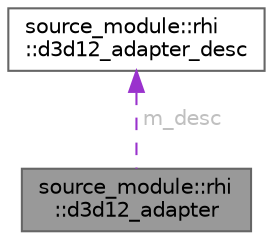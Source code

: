 digraph "source_module::rhi::d3d12_adapter"
{
 // LATEX_PDF_SIZE
  bgcolor="transparent";
  edge [fontname=Helvetica,fontsize=10,labelfontname=Helvetica,labelfontsize=10];
  node [fontname=Helvetica,fontsize=10,shape=box,height=0.2,width=0.4];
  Node1 [id="Node000001",label="source_module::rhi\l::d3d12_adapter",height=0.2,width=0.4,color="gray40", fillcolor="grey60", style="filled", fontcolor="black",tooltip=" "];
  Node2 -> Node1 [id="edge2_Node000001_Node000002",dir="back",color="darkorchid3",style="dashed",tooltip=" ",label=" m_desc",fontcolor="grey" ];
  Node2 [id="Node000002",label="source_module::rhi\l::d3d12_adapter_desc",height=0.2,width=0.4,color="gray40", fillcolor="white", style="filled",URL="$classsource__module_1_1rhi_1_1d3d12__adapter__desc.html",tooltip=" "];
}
